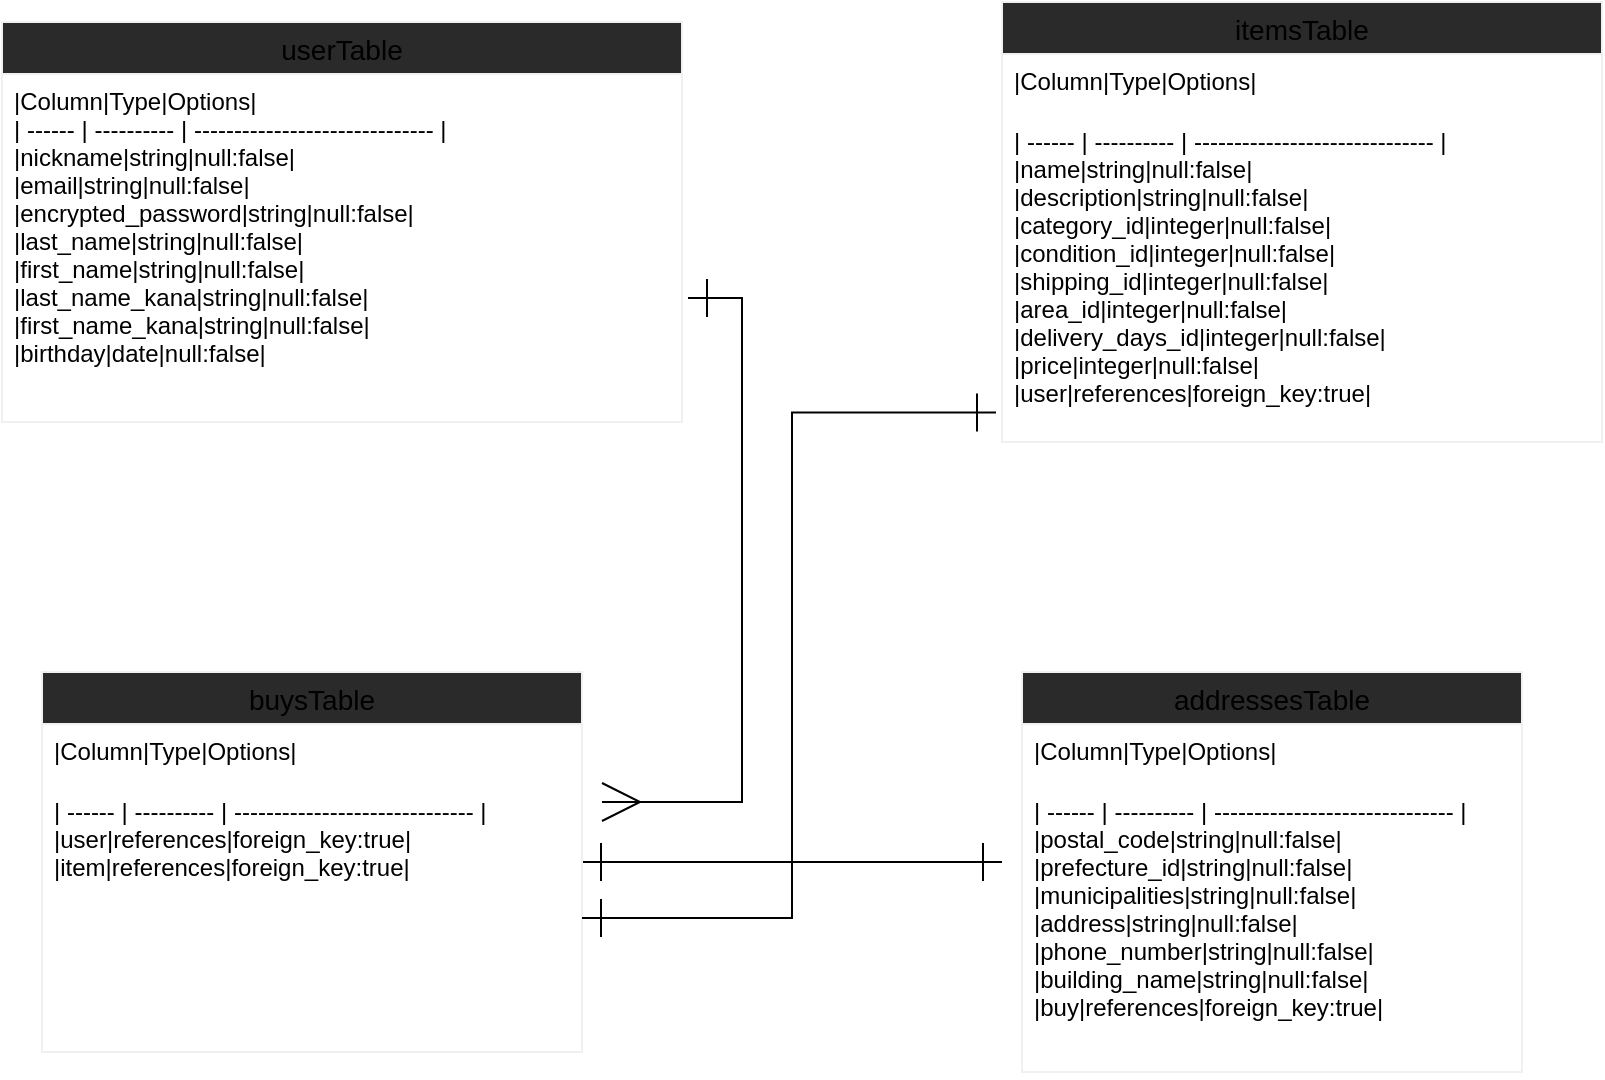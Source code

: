 <mxfile>
    <diagram id="-9kxKPkgsvG8srgzXpRR" name="ページ1">
        <mxGraphModel dx="792" dy="567" grid="1" gridSize="10" guides="1" tooltips="1" connect="1" arrows="1" fold="1" page="1" pageScale="1" pageWidth="827" pageHeight="1169" math="0" shadow="0">
            <root>
                <mxCell id="0"/>
                <mxCell id="1" parent="0"/>
                <mxCell id="177" value="userTable" style="swimlane;fontStyle=0;childLayout=stackLayout;horizontal=1;startSize=26;horizontalStack=0;resizeParent=1;resizeParentMax=0;resizeLast=0;collapsible=1;marginBottom=0;align=center;fontSize=14;strokeColor=#F0F0F0;fillColor=#2a2a2a;" parent="1" vertex="1">
                    <mxGeometry y="70" width="340" height="200" as="geometry"/>
                </mxCell>
                <mxCell id="178" value="|Column|Type|Options|&#10;| ------ | ---------- | ------------------------------ |&#10;|nickname|string|null:false|&#10;|email|string|null:false|&#10;|encrypted_password|string|null:false|&#10;|last_name|string|null:false|&#10;|first_name|string|null:false|&#10;|last_name_kana|string|null:false|&#10;|first_name_kana|string|null:false|&#10;|birthday|date|null:false|" style="text;strokeColor=none;fillColor=none;spacingLeft=4;spacingRight=4;overflow=hidden;rotatable=0;points=[[0,0.5],[1,0.5]];portConstraint=eastwest;fontSize=12;" parent="177" vertex="1">
                    <mxGeometry y="26" width="340" height="174" as="geometry"/>
                </mxCell>
                <mxCell id="181" value="itemsTable" style="swimlane;fontStyle=0;childLayout=stackLayout;horizontal=1;startSize=26;horizontalStack=0;resizeParent=1;resizeParentMax=0;resizeLast=0;collapsible=1;marginBottom=0;align=center;fontSize=14;strokeColor=#F0F0F0;fillColor=#2a2a2a;" parent="1" vertex="1">
                    <mxGeometry x="500" y="60" width="300" height="220" as="geometry"/>
                </mxCell>
                <mxCell id="182" value="|Column|Type|Options|" style="text;strokeColor=none;fillColor=none;spacingLeft=4;spacingRight=4;overflow=hidden;rotatable=0;points=[[0,0.5],[1,0.5]];portConstraint=eastwest;fontSize=12;" parent="181" vertex="1">
                    <mxGeometry y="26" width="300" height="30" as="geometry"/>
                </mxCell>
                <mxCell id="183" value="| ------ | ---------- | ------------------------------ |&#10;|name|string|null:false|&#10;|description|string|null:false|&#10;|category_id|integer|null:false|&#10;|condition_id|integer|null:false|&#10;|shipping_id|integer|null:false|&#10;|area_id|integer|null:false|&#10;|delivery_days_id|integer|null:false|&#10;|price|integer|null:false|&#10;|user|references|foreign_key:true|" style="text;strokeColor=none;fillColor=none;spacingLeft=4;spacingRight=4;overflow=hidden;rotatable=0;points=[[0,0.5],[1,0.5]];portConstraint=eastwest;fontSize=12;" parent="181" vertex="1">
                    <mxGeometry y="56" width="300" height="164" as="geometry"/>
                </mxCell>
                <mxCell id="185" value="addressesTable" style="swimlane;fontStyle=0;childLayout=stackLayout;horizontal=1;startSize=26;horizontalStack=0;resizeParent=1;resizeParentMax=0;resizeLast=0;collapsible=1;marginBottom=0;align=center;fontSize=14;strokeColor=#F0F0F0;fillColor=#2a2a2a;" parent="1" vertex="1">
                    <mxGeometry x="510" y="395" width="250" height="200" as="geometry"/>
                </mxCell>
                <mxCell id="186" value="|Column|Type|Options|" style="text;strokeColor=none;fillColor=none;spacingLeft=4;spacingRight=4;overflow=hidden;rotatable=0;points=[[0,0.5],[1,0.5]];portConstraint=eastwest;fontSize=12;" parent="185" vertex="1">
                    <mxGeometry y="26" width="250" height="30" as="geometry"/>
                </mxCell>
                <mxCell id="187" value="| ------ | ---------- | ------------------------------ |&#10;|postal_code|string|null:false|&#10;|prefecture_id|string|null:false|&#10;|municipalities|string|null:false|&#10;|address|string|null:false|&#10;|phone_number|string|null:false|&#10;|building_name|string|null:false|&#10;|buy|references|foreign_key:true|" style="text;strokeColor=none;fillColor=none;spacingLeft=4;spacingRight=4;overflow=hidden;rotatable=0;points=[[0,0.5],[1,0.5]];portConstraint=eastwest;fontSize=12;" parent="185" vertex="1">
                    <mxGeometry y="56" width="250" height="144" as="geometry"/>
                </mxCell>
                <mxCell id="199" style="edgeStyle=orthogonalEdgeStyle;rounded=0;orthogonalLoop=1;jettySize=auto;html=1;startArrow=ERone;startFill=0;endArrow=ERone;endFill=0;startSize=17;endSize=17;targetPerimeterSpacing=0;strokeWidth=1;" parent="1" source="189" edge="1">
                    <mxGeometry relative="1" as="geometry">
                        <mxPoint x="500" y="490" as="targetPoint"/>
                    </mxGeometry>
                </mxCell>
                <mxCell id="189" value="buysTable" style="swimlane;fontStyle=0;childLayout=stackLayout;horizontal=1;startSize=26;horizontalStack=0;resizeParent=1;resizeParentMax=0;resizeLast=0;collapsible=1;marginBottom=0;align=center;fontSize=14;strokeColor=#F0F0F0;fillColor=#2a2a2a;" parent="1" vertex="1">
                    <mxGeometry x="20" y="395" width="270" height="190" as="geometry"/>
                </mxCell>
                <mxCell id="190" value="|Column|Type|Options|" style="text;strokeColor=none;fillColor=none;spacingLeft=4;spacingRight=4;overflow=hidden;rotatable=0;points=[[0,0.5],[1,0.5]];portConstraint=eastwest;fontSize=12;" parent="189" vertex="1">
                    <mxGeometry y="26" width="270" height="30" as="geometry"/>
                </mxCell>
                <mxCell id="191" value="| ------ | ---------- | ------------------------------ |&#10;|user|references|foreign_key:true|&#10;|item|references|foreign_key:true|" style="text;strokeColor=none;fillColor=none;spacingLeft=4;spacingRight=4;overflow=hidden;rotatable=0;points=[[0,0.5],[1,0.5]];portConstraint=eastwest;fontSize=12;" parent="189" vertex="1">
                    <mxGeometry y="56" width="270" height="134" as="geometry"/>
                </mxCell>
                <mxCell id="197" style="edgeStyle=orthogonalEdgeStyle;rounded=0;orthogonalLoop=1;jettySize=auto;html=1;entryX=-0.01;entryY=0.91;entryDx=0;entryDy=0;entryPerimeter=0;startArrow=ERone;startFill=0;endArrow=ERone;endFill=0;startSize=17;endSize=17;targetPerimeterSpacing=0;strokeWidth=1;" parent="1" source="191" target="183" edge="1">
                    <mxGeometry relative="1" as="geometry"/>
                </mxCell>
                <mxCell id="200" style="edgeStyle=orthogonalEdgeStyle;rounded=0;orthogonalLoop=1;jettySize=auto;html=1;startArrow=ERone;startFill=0;endArrow=ERmany;endFill=0;startSize=17;endSize=17;targetPerimeterSpacing=2;strokeWidth=1;sourcePerimeterSpacing=3;" parent="1" edge="1">
                    <mxGeometry relative="1" as="geometry">
                        <mxPoint x="300" y="460" as="targetPoint"/>
                        <mxPoint x="343" y="208" as="sourcePoint"/>
                        <Array as="points">
                            <mxPoint x="370" y="208"/>
                            <mxPoint x="370" y="460"/>
                        </Array>
                    </mxGeometry>
                </mxCell>
            </root>
        </mxGraphModel>
    </diagram>
</mxfile>